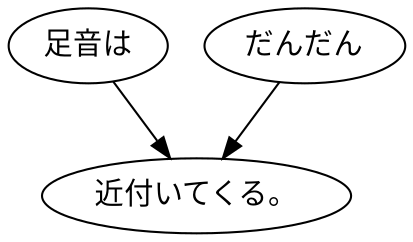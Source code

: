 digraph graph625 {
	node0 [label="足音は"];
	node1 [label="だんだん"];
	node2 [label="近付いてくる。"];
	node0 -> node2;
	node1 -> node2;
}
